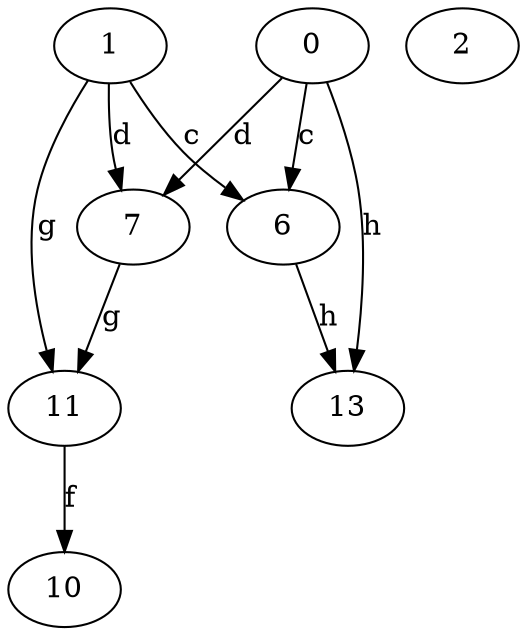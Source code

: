 strict digraph  {
1;
2;
6;
7;
0;
10;
11;
13;
1 -> 6  [label=c];
1 -> 7  [label=d];
1 -> 11  [label=g];
6 -> 13  [label=h];
7 -> 11  [label=g];
0 -> 6  [label=c];
0 -> 7  [label=d];
0 -> 13  [label=h];
11 -> 10  [label=f];
}
